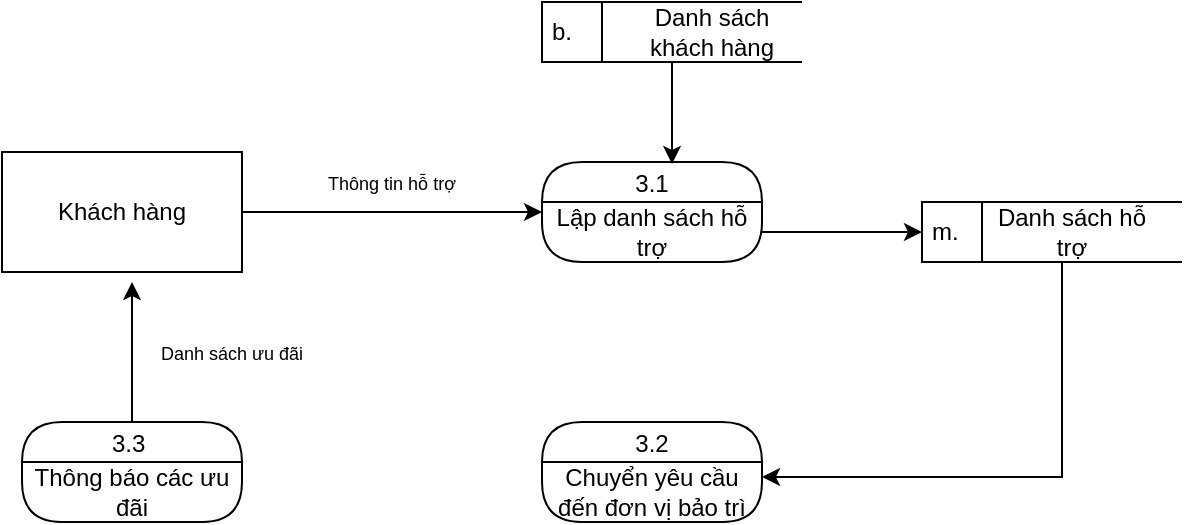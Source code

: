 <mxfile version="24.7.3" type="device">
  <diagram name="Page-1" id="JC2gc2lAXLmlU5teR0VO">
    <mxGraphModel dx="880" dy="434" grid="1" gridSize="10" guides="1" tooltips="1" connect="1" arrows="1" fold="1" page="1" pageScale="1" pageWidth="850" pageHeight="1100" math="0" shadow="0">
      <root>
        <mxCell id="0" />
        <mxCell id="1" parent="0" />
        <mxCell id="p6VZsKSVQVCpqH25MSy7-11" style="edgeStyle=orthogonalEdgeStyle;rounded=0;orthogonalLoop=1;jettySize=auto;html=1;" parent="1" source="p6VZsKSVQVCpqH25MSy7-1" edge="1">
          <mxGeometry relative="1" as="geometry">
            <mxPoint x="410" y="195" as="targetPoint" />
          </mxGeometry>
        </mxCell>
        <mxCell id="p6VZsKSVQVCpqH25MSy7-1" value="Khách hàng" style="rounded=0;whiteSpace=wrap;html=1;" parent="1" vertex="1">
          <mxGeometry x="140" y="165" width="120" height="60" as="geometry" />
        </mxCell>
        <mxCell id="p6VZsKSVQVCpqH25MSy7-2" value="3.1" style="swimlane;fontStyle=0;childLayout=stackLayout;horizontal=1;startSize=20;fillColor=#ffffff;horizontalStack=0;resizeParent=1;resizeParentMax=0;resizeLast=0;collapsible=0;marginBottom=0;swimlaneFillColor=#ffffff;rounded=1;glass=0;arcSize=50;" parent="1" vertex="1">
          <mxGeometry x="410" y="170" width="110" height="50" as="geometry" />
        </mxCell>
        <mxCell id="1hi1GWlvquM66AHrjXNs-1" style="edgeStyle=orthogonalEdgeStyle;rounded=0;orthogonalLoop=1;jettySize=auto;html=1;" edge="1" parent="p6VZsKSVQVCpqH25MSy7-2" source="p6VZsKSVQVCpqH25MSy7-3">
          <mxGeometry relative="1" as="geometry">
            <mxPoint x="190" y="35" as="targetPoint" />
          </mxGeometry>
        </mxCell>
        <mxCell id="p6VZsKSVQVCpqH25MSy7-3" value="Lập danh sách hỗ trợ" style="text;html=1;align=center;verticalAlign=middle;whiteSpace=wrap;rounded=0;" parent="p6VZsKSVQVCpqH25MSy7-2" vertex="1">
          <mxGeometry y="20" width="110" height="30" as="geometry" />
        </mxCell>
        <mxCell id="p6VZsKSVQVCpqH25MSy7-6" value="&lt;font style=&quot;font-size: 9px;&quot;&gt;Thông tin hỗ trợ&lt;/font&gt;" style="text;html=1;align=center;verticalAlign=middle;whiteSpace=wrap;rounded=0;" parent="1" vertex="1">
          <mxGeometry x="290" y="165" width="90" height="30" as="geometry" />
        </mxCell>
        <mxCell id="p6VZsKSVQVCpqH25MSy7-13" value="b." style="html=1;dashed=0;whiteSpace=wrap;shape=mxgraph.dfd.dataStoreID;align=left;spacingLeft=3;points=[[0,0],[0.5,0],[1,0],[0,0.5],[1,0.5],[0,1],[0.5,1],[1,1]];" parent="1" vertex="1">
          <mxGeometry x="410" y="90" width="130" height="30" as="geometry" />
        </mxCell>
        <mxCell id="p6VZsKSVQVCpqH25MSy7-14" value="Danh sách khách hàng" style="text;html=1;align=center;verticalAlign=middle;whiteSpace=wrap;rounded=0;" parent="1" vertex="1">
          <mxGeometry x="450" y="90" width="90" height="30" as="geometry" />
        </mxCell>
        <mxCell id="p6VZsKSVQVCpqH25MSy7-17" value="3.2" style="swimlane;fontStyle=0;childLayout=stackLayout;horizontal=1;startSize=20;fillColor=#ffffff;horizontalStack=0;resizeParent=1;resizeParentMax=0;resizeLast=0;collapsible=0;marginBottom=0;swimlaneFillColor=#ffffff;rounded=1;glass=0;arcSize=50;" parent="1" vertex="1">
          <mxGeometry x="410" y="300" width="110" height="50" as="geometry" />
        </mxCell>
        <mxCell id="p6VZsKSVQVCpqH25MSy7-18" value="Chuyển yêu cầu đến đơn vị bảo trì" style="text;html=1;align=center;verticalAlign=middle;whiteSpace=wrap;rounded=0;" parent="p6VZsKSVQVCpqH25MSy7-17" vertex="1">
          <mxGeometry y="20" width="110" height="30" as="geometry" />
        </mxCell>
        <mxCell id="p6VZsKSVQVCpqH25MSy7-23" style="edgeStyle=orthogonalEdgeStyle;rounded=0;orthogonalLoop=1;jettySize=auto;html=1;entryX=0.591;entryY=0.02;entryDx=0;entryDy=0;entryPerimeter=0;" parent="1" source="p6VZsKSVQVCpqH25MSy7-13" target="p6VZsKSVQVCpqH25MSy7-2" edge="1">
          <mxGeometry relative="1" as="geometry" />
        </mxCell>
        <mxCell id="p6VZsKSVQVCpqH25MSy7-30" style="edgeStyle=orthogonalEdgeStyle;rounded=0;orthogonalLoop=1;jettySize=auto;html=1;" parent="1" source="p6VZsKSVQVCpqH25MSy7-24" edge="1">
          <mxGeometry relative="1" as="geometry">
            <mxPoint x="205" y="230" as="targetPoint" />
          </mxGeometry>
        </mxCell>
        <mxCell id="p6VZsKSVQVCpqH25MSy7-24" value="3.3 " style="swimlane;fontStyle=0;childLayout=stackLayout;horizontal=1;startSize=20;fillColor=#ffffff;horizontalStack=0;resizeParent=1;resizeParentMax=0;resizeLast=0;collapsible=0;marginBottom=0;swimlaneFillColor=#ffffff;rounded=1;glass=0;arcSize=50;" parent="1" vertex="1">
          <mxGeometry x="150" y="300" width="110" height="50" as="geometry" />
        </mxCell>
        <mxCell id="p6VZsKSVQVCpqH25MSy7-25" value="Thông báo các ưu đãi" style="text;html=1;align=center;verticalAlign=middle;whiteSpace=wrap;rounded=0;" parent="p6VZsKSVQVCpqH25MSy7-24" vertex="1">
          <mxGeometry y="20" width="110" height="30" as="geometry" />
        </mxCell>
        <mxCell id="p6VZsKSVQVCpqH25MSy7-29" value="&lt;font style=&quot;font-size: 9px;&quot;&gt;Danh sách ưu đãi&lt;/font&gt;" style="text;html=1;align=center;verticalAlign=middle;whiteSpace=wrap;rounded=0;" parent="1" vertex="1">
          <mxGeometry x="210" y="250" width="90" height="30" as="geometry" />
        </mxCell>
        <mxCell id="1hi1GWlvquM66AHrjXNs-6" style="edgeStyle=orthogonalEdgeStyle;rounded=0;orthogonalLoop=1;jettySize=auto;html=1;entryX=1;entryY=0.25;entryDx=0;entryDy=0;" edge="1" parent="1" source="1hi1GWlvquM66AHrjXNs-3" target="p6VZsKSVQVCpqH25MSy7-18">
          <mxGeometry relative="1" as="geometry">
            <Array as="points">
              <mxPoint x="670" y="328" />
            </Array>
          </mxGeometry>
        </mxCell>
        <mxCell id="1hi1GWlvquM66AHrjXNs-3" value="m.&amp;nbsp;" style="html=1;dashed=0;whiteSpace=wrap;shape=mxgraph.dfd.dataStoreID;align=left;spacingLeft=3;points=[[0,0],[0.5,0],[1,0],[0,0.5],[1,0.5],[0,1],[0.5,1],[1,1]];" vertex="1" parent="1">
          <mxGeometry x="600" y="190" width="130" height="30" as="geometry" />
        </mxCell>
        <mxCell id="1hi1GWlvquM66AHrjXNs-5" value="Danh sách hỗ trợ" style="text;html=1;align=center;verticalAlign=middle;whiteSpace=wrap;rounded=0;" vertex="1" parent="1">
          <mxGeometry x="630" y="190" width="90" height="30" as="geometry" />
        </mxCell>
      </root>
    </mxGraphModel>
  </diagram>
</mxfile>
